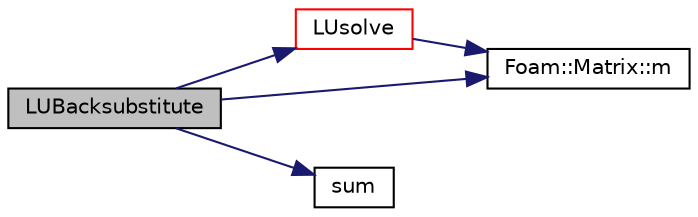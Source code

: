 digraph "LUBacksubstitute"
{
  bgcolor="transparent";
  edge [fontname="Helvetica",fontsize="10",labelfontname="Helvetica",labelfontsize="10"];
  node [fontname="Helvetica",fontsize="10",shape=record];
  rankdir="LR";
  Node124964 [label="LUBacksubstitute",height=0.2,width=0.4,color="black", fillcolor="grey75", style="filled", fontcolor="black"];
  Node124964 -> Node124965 [color="midnightblue",fontsize="10",style="solid",fontname="Helvetica"];
  Node124965 [label="LUsolve",height=0.2,width=0.4,color="red",URL="$a21851.html#ad36ff051a76f2291e79751842332871c",tooltip="Solve the matrix using LU decomposition with pivoting. "];
  Node124965 -> Node124966 [color="midnightblue",fontsize="10",style="solid",fontname="Helvetica"];
  Node124966 [label="Foam::Matrix::m",height=0.2,width=0.4,color="black",URL="$a27889.html#a910305ebc963132f09b276357a5a6da0",tooltip="Return the number of rows. "];
  Node124964 -> Node124966 [color="midnightblue",fontsize="10",style="solid",fontname="Helvetica"];
  Node124964 -> Node124973 [color="midnightblue",fontsize="10",style="solid",fontname="Helvetica"];
  Node124973 [label="sum",height=0.2,width=0.4,color="black",URL="$a21851.html#a3d8733143aad0e03b300186ab4bef137"];
}
